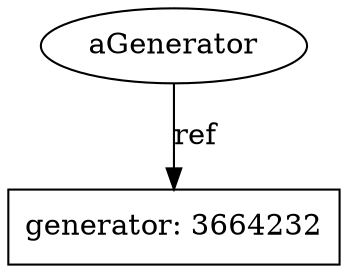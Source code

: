 digraph G {
    overlap=false;

    name3322968 [label="aGenerator", shape="ellipse"];
    generator3664232 [label="generator: 3664232", shape="box"];

    name3322968 -> generator3664232 [label="ref"];

}
